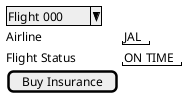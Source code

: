 @startsalt
{
  ^Flight 000^
  Airline       | "JAL"
  Flight Status | "ON TIME"
  [Buy Insurance]
}
@endsalt
